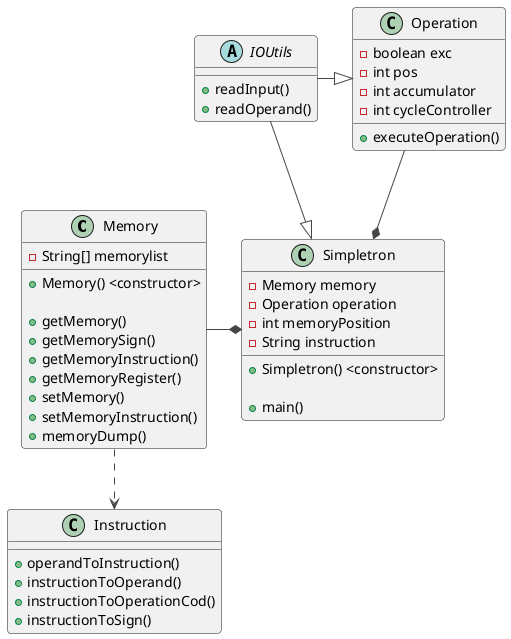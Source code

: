 --------------------------------------------------------------------------------------------------------------------------------------------------------------------------------------------------------------------------------------------------------------------------------
URL: //www.plantuml.com/plantuml/dpng/TL7BRW8n3BpdAz9R7rg-e498zCAXeYhqLFKGWhMDbCIhnAb0jFzUBsiW8BZ5uydCs9vaCebAyEgElY60_d6hP28fPRt9MRz2mBJTgKOlABdOVdxfi8Uyoqnw4iBzWtws63EbOWdJkE-qG8TcNIrS6y-HcVnpUD5uXvPT8EtHV2QNRtoMT2ybT5p-7SPOkD1ve8IHHv7CGkLwta4olOB6mujH5qaeRvYTWCCMj3kvygYL_BL51EDY7KRiXYmhH0ycQjXOyUmmoyjOMqBnXeK4iLlhOOgHhRo7nEgm0Li8ZfgrKRMR7UVO3nVNIxpOMJtD4kS3wqQZVqxnIbVEojvcnR2nf2N4_8ESpts016OzYrqX9WwLc0qVvIpDOxLFTRfDSzuGzcWqhkTKOgURtt7Dhk6Zf9f0N9VW_m40
--------------------------------------------------------------------------------------------------------------------------------------------------------------------------------------------------------------------------------------------------------------------------------


@startuml
!theme vibrant

class Memory{
- String[] memorylist

+ Memory() <constructor>

+ getMemory()
+ getMemorySign()
+ getMemoryInstruction()
+ getMemoryRegister()
+ setMemory()
+ setMemoryInstruction()
+ memoryDump()
}

class Simpletron{
- Memory memory
- Operation operation
- int memoryPosition
- String instruction

+ Simpletron() <constructor>

+ main()
}

class Operation{
- boolean exc
- int pos
- int accumulator
- int cycleController

+executeOperation()
}

class Instruction{
+ operandToInstruction()
+ instructionToOperand()
+ instructionToOperationCod()
+ instructionToSign()
}

abstract class IOUtils{
+ readInput()
+ readOperand()
}

Memory -* Simpletron
Operation --* Simpletron
Memory ..> Instruction
IOUtils -|> Simpletron
IOUtils -|> Operation

@enduml
